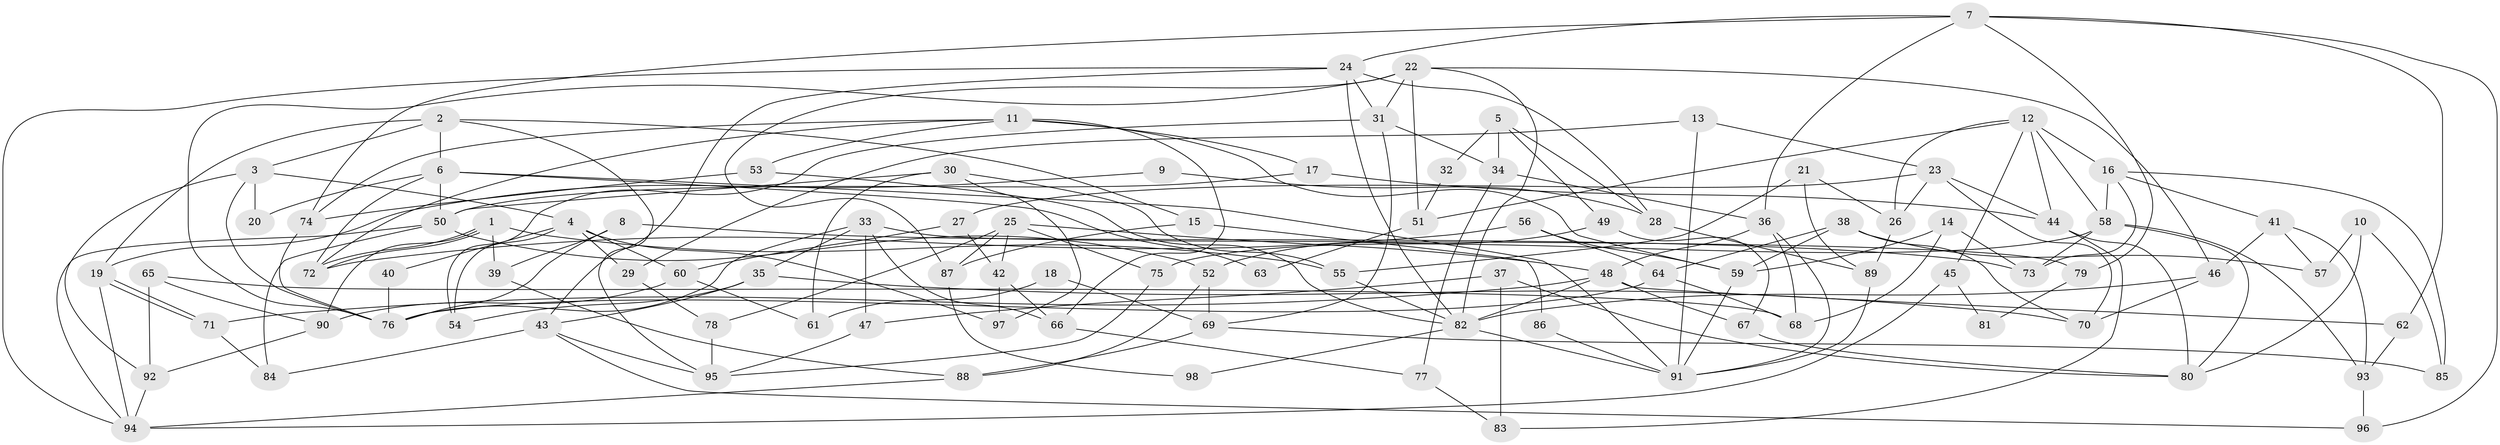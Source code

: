 // Generated by graph-tools (version 1.1) at 2025/36/03/09/25 02:36:14]
// undirected, 98 vertices, 196 edges
graph export_dot {
graph [start="1"]
  node [color=gray90,style=filled];
  1;
  2;
  3;
  4;
  5;
  6;
  7;
  8;
  9;
  10;
  11;
  12;
  13;
  14;
  15;
  16;
  17;
  18;
  19;
  20;
  21;
  22;
  23;
  24;
  25;
  26;
  27;
  28;
  29;
  30;
  31;
  32;
  33;
  34;
  35;
  36;
  37;
  38;
  39;
  40;
  41;
  42;
  43;
  44;
  45;
  46;
  47;
  48;
  49;
  50;
  51;
  52;
  53;
  54;
  55;
  56;
  57;
  58;
  59;
  60;
  61;
  62;
  63;
  64;
  65;
  66;
  67;
  68;
  69;
  70;
  71;
  72;
  73;
  74;
  75;
  76;
  77;
  78;
  79;
  80;
  81;
  82;
  83;
  84;
  85;
  86;
  87;
  88;
  89;
  90;
  91;
  92;
  93;
  94;
  95;
  96;
  97;
  98;
  1 -- 72;
  1 -- 72;
  1 -- 55;
  1 -- 39;
  1 -- 90;
  2 -- 6;
  2 -- 95;
  2 -- 3;
  2 -- 15;
  2 -- 19;
  3 -- 92;
  3 -- 4;
  3 -- 20;
  3 -- 76;
  4 -- 97;
  4 -- 29;
  4 -- 40;
  4 -- 54;
  4 -- 60;
  5 -- 34;
  5 -- 49;
  5 -- 28;
  5 -- 32;
  6 -- 72;
  6 -- 91;
  6 -- 20;
  6 -- 50;
  6 -- 63;
  7 -- 74;
  7 -- 62;
  7 -- 24;
  7 -- 36;
  7 -- 79;
  7 -- 96;
  8 -- 73;
  8 -- 76;
  8 -- 39;
  9 -- 19;
  9 -- 28;
  10 -- 80;
  10 -- 85;
  10 -- 57;
  11 -- 53;
  11 -- 17;
  11 -- 59;
  11 -- 66;
  11 -- 72;
  11 -- 74;
  12 -- 26;
  12 -- 16;
  12 -- 44;
  12 -- 45;
  12 -- 51;
  12 -- 58;
  13 -- 91;
  13 -- 29;
  13 -- 23;
  14 -- 59;
  14 -- 68;
  14 -- 73;
  15 -- 87;
  15 -- 86;
  16 -- 73;
  16 -- 41;
  16 -- 58;
  16 -- 85;
  17 -- 50;
  17 -- 44;
  18 -- 61;
  18 -- 69;
  19 -- 71;
  19 -- 71;
  19 -- 94;
  21 -- 89;
  21 -- 26;
  21 -- 55;
  22 -- 76;
  22 -- 31;
  22 -- 46;
  22 -- 51;
  22 -- 82;
  22 -- 87;
  23 -- 70;
  23 -- 26;
  23 -- 27;
  23 -- 44;
  24 -- 94;
  24 -- 28;
  24 -- 31;
  24 -- 43;
  24 -- 82;
  25 -- 42;
  25 -- 48;
  25 -- 75;
  25 -- 78;
  25 -- 87;
  26 -- 89;
  27 -- 60;
  27 -- 42;
  28 -- 89;
  29 -- 78;
  30 -- 55;
  30 -- 50;
  30 -- 61;
  30 -- 97;
  31 -- 54;
  31 -- 34;
  31 -- 69;
  32 -- 51;
  33 -- 35;
  33 -- 47;
  33 -- 66;
  33 -- 76;
  33 -- 79;
  34 -- 36;
  34 -- 77;
  35 -- 43;
  35 -- 70;
  35 -- 54;
  36 -- 91;
  36 -- 48;
  36 -- 68;
  37 -- 80;
  37 -- 83;
  37 -- 47;
  38 -- 64;
  38 -- 57;
  38 -- 59;
  38 -- 70;
  39 -- 88;
  40 -- 76;
  41 -- 93;
  41 -- 46;
  41 -- 57;
  42 -- 66;
  42 -- 97;
  43 -- 84;
  43 -- 95;
  43 -- 96;
  44 -- 80;
  44 -- 83;
  45 -- 94;
  45 -- 81;
  46 -- 82;
  46 -- 70;
  47 -- 95;
  48 -- 82;
  48 -- 62;
  48 -- 67;
  48 -- 71;
  49 -- 67;
  49 -- 52;
  50 -- 52;
  50 -- 84;
  50 -- 94;
  51 -- 63;
  52 -- 88;
  52 -- 69;
  53 -- 82;
  53 -- 74;
  55 -- 82;
  56 -- 59;
  56 -- 72;
  56 -- 64;
  58 -- 73;
  58 -- 75;
  58 -- 80;
  58 -- 93;
  59 -- 91;
  60 -- 90;
  60 -- 61;
  62 -- 93;
  64 -- 76;
  64 -- 68;
  65 -- 68;
  65 -- 90;
  65 -- 92;
  66 -- 77;
  67 -- 80;
  69 -- 88;
  69 -- 85;
  71 -- 84;
  74 -- 76;
  75 -- 95;
  77 -- 83;
  78 -- 95;
  79 -- 81;
  82 -- 91;
  82 -- 98;
  86 -- 91;
  87 -- 98;
  88 -- 94;
  89 -- 91;
  90 -- 92;
  92 -- 94;
  93 -- 96;
}
